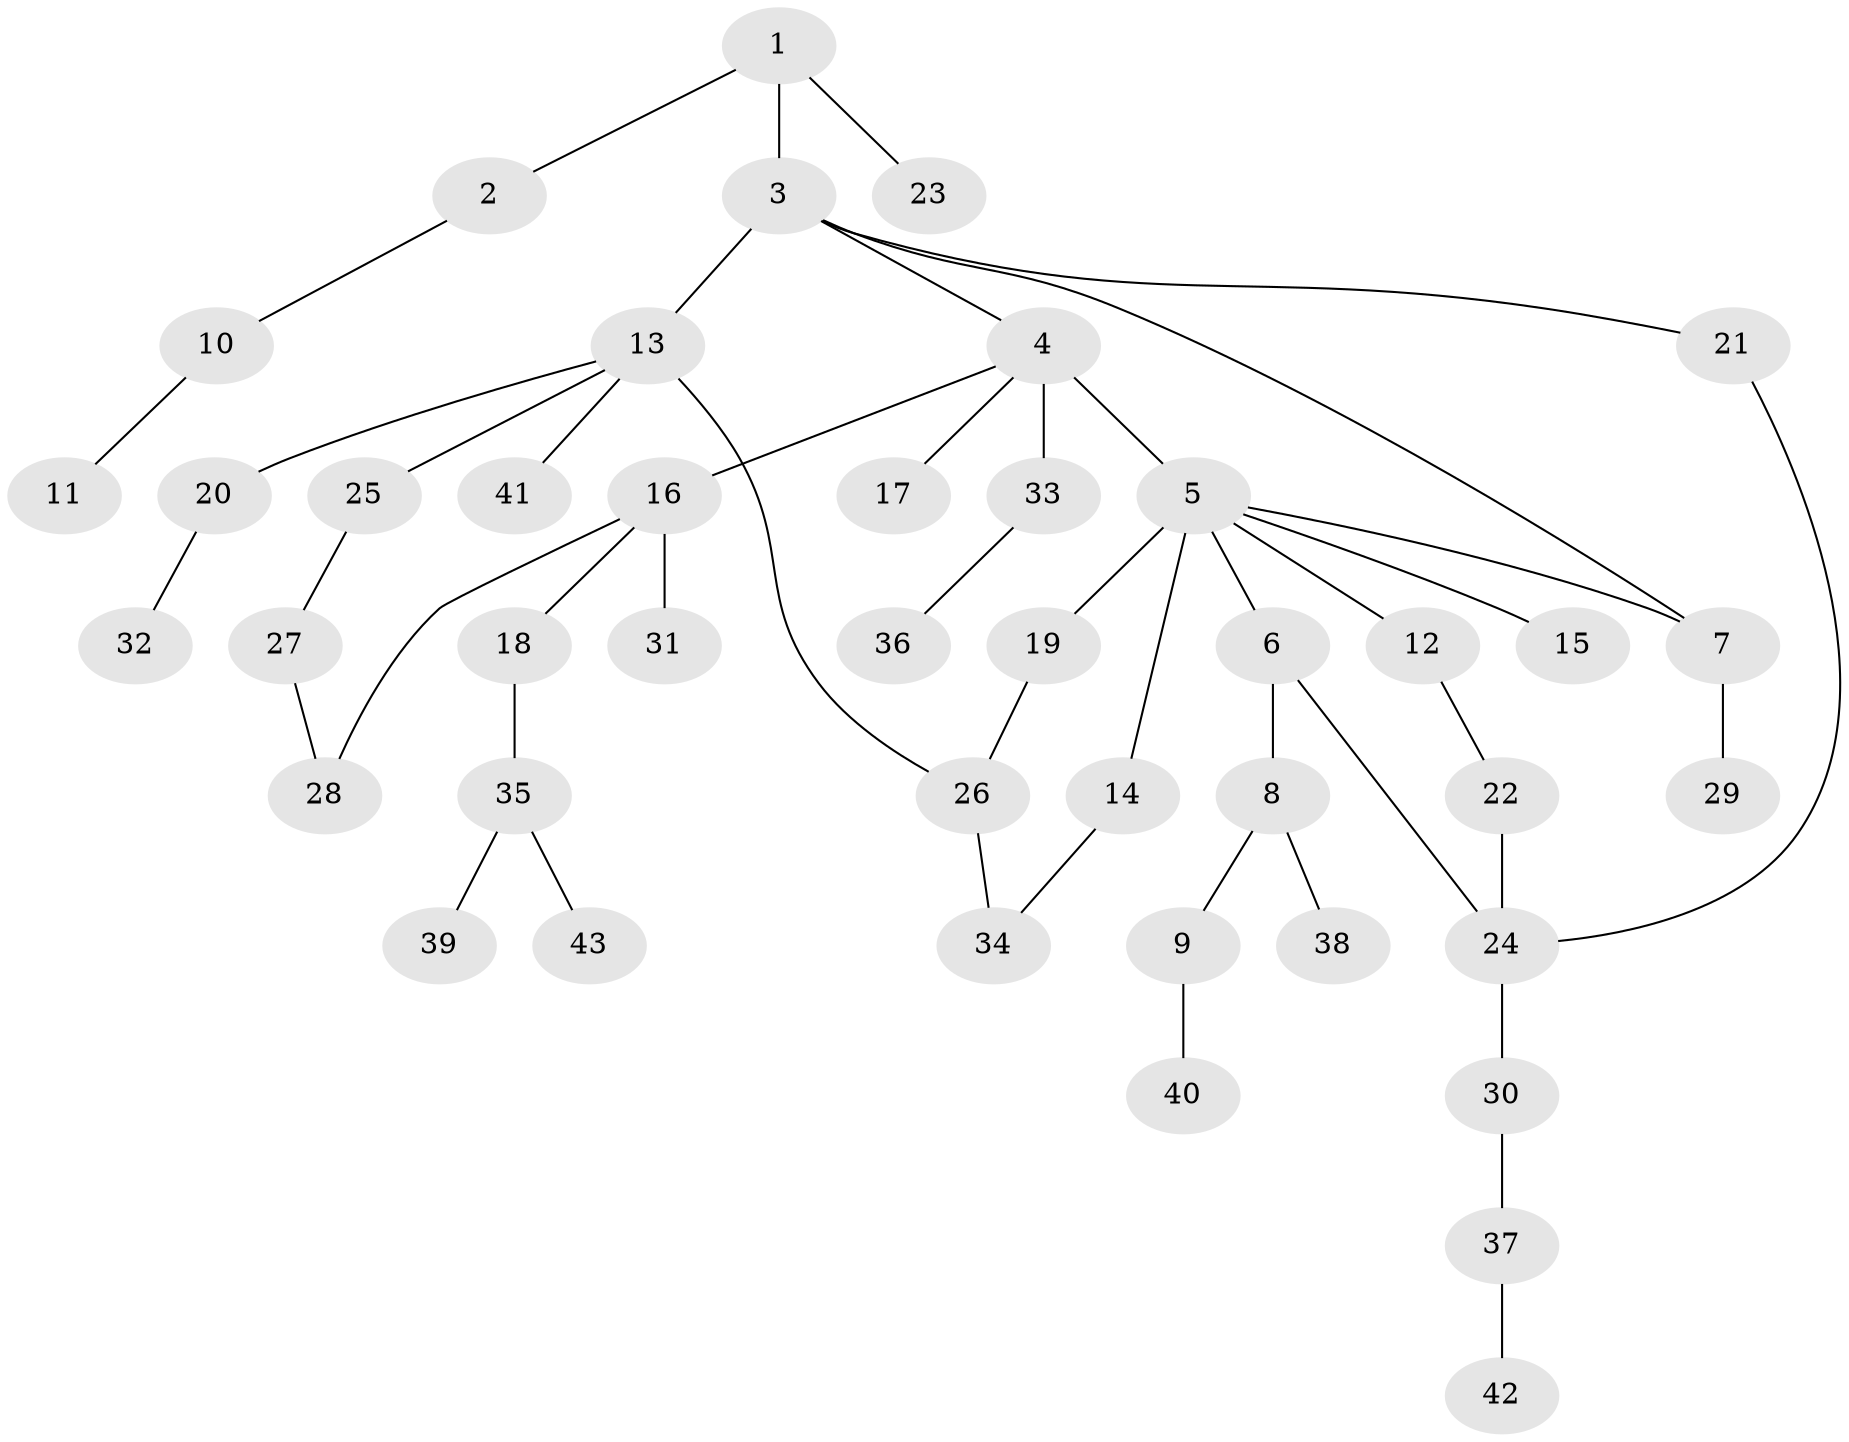 // original degree distribution, {4: 0.047619047619047616, 2: 0.32142857142857145, 7: 0.011904761904761904, 8: 0.011904761904761904, 3: 0.2261904761904762, 1: 0.36904761904761907, 5: 0.011904761904761904}
// Generated by graph-tools (version 1.1) at 2025/34/03/09/25 02:34:12]
// undirected, 43 vertices, 48 edges
graph export_dot {
graph [start="1"]
  node [color=gray90,style=filled];
  1;
  2;
  3;
  4;
  5;
  6;
  7;
  8;
  9;
  10;
  11;
  12;
  13;
  14;
  15;
  16;
  17;
  18;
  19;
  20;
  21;
  22;
  23;
  24;
  25;
  26;
  27;
  28;
  29;
  30;
  31;
  32;
  33;
  34;
  35;
  36;
  37;
  38;
  39;
  40;
  41;
  42;
  43;
  1 -- 2 [weight=1.0];
  1 -- 3 [weight=1.0];
  1 -- 23 [weight=1.0];
  2 -- 10 [weight=1.0];
  3 -- 4 [weight=1.0];
  3 -- 7 [weight=1.0];
  3 -- 13 [weight=2.0];
  3 -- 21 [weight=1.0];
  4 -- 5 [weight=3.0];
  4 -- 16 [weight=1.0];
  4 -- 17 [weight=1.0];
  4 -- 33 [weight=1.0];
  5 -- 6 [weight=1.0];
  5 -- 7 [weight=1.0];
  5 -- 12 [weight=1.0];
  5 -- 14 [weight=1.0];
  5 -- 15 [weight=1.0];
  5 -- 19 [weight=1.0];
  6 -- 8 [weight=1.0];
  6 -- 24 [weight=1.0];
  7 -- 29 [weight=2.0];
  8 -- 9 [weight=1.0];
  8 -- 38 [weight=1.0];
  9 -- 40 [weight=1.0];
  10 -- 11 [weight=1.0];
  12 -- 22 [weight=1.0];
  13 -- 20 [weight=1.0];
  13 -- 25 [weight=1.0];
  13 -- 26 [weight=1.0];
  13 -- 41 [weight=1.0];
  14 -- 34 [weight=1.0];
  16 -- 18 [weight=1.0];
  16 -- 28 [weight=1.0];
  16 -- 31 [weight=1.0];
  18 -- 35 [weight=1.0];
  19 -- 26 [weight=1.0];
  20 -- 32 [weight=1.0];
  21 -- 24 [weight=1.0];
  22 -- 24 [weight=1.0];
  24 -- 30 [weight=1.0];
  25 -- 27 [weight=1.0];
  26 -- 34 [weight=1.0];
  27 -- 28 [weight=1.0];
  30 -- 37 [weight=1.0];
  33 -- 36 [weight=1.0];
  35 -- 39 [weight=1.0];
  35 -- 43 [weight=1.0];
  37 -- 42 [weight=1.0];
}
